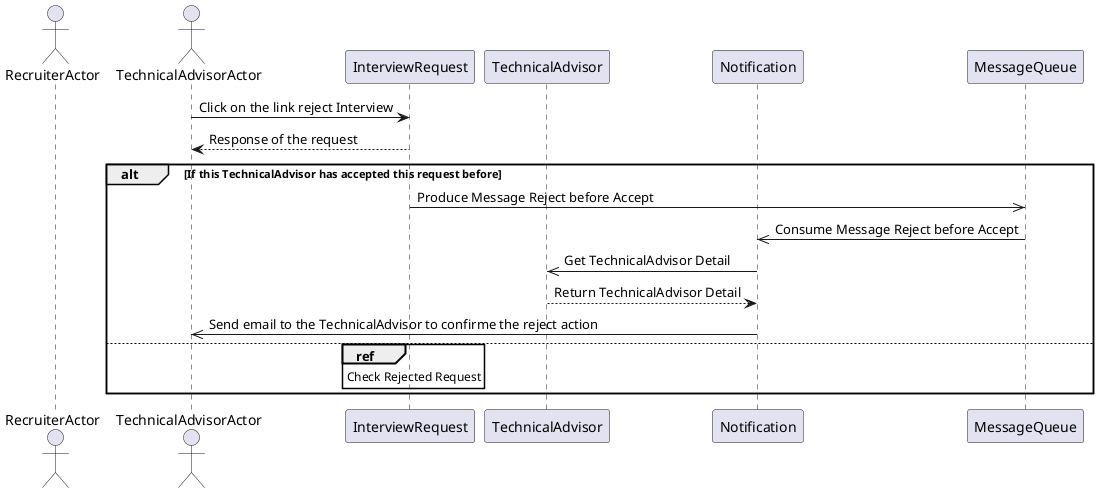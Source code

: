 @startuml
actor RecruiterActor
actor TechnicalAdvisorActor
participant InterviewRequest
participant TechnicalAdvisor
participant Notification
participant MessageQueue

TechnicalAdvisorActor -> InterviewRequest: Click on the link reject Interview
InterviewRequest --> TechnicalAdvisorActor: Response of the request
alt If this TechnicalAdvisor has accepted this request before
    InterviewRequest ->> MessageQueue: Produce Message Reject before Accept
    Notification <<- MessageQueue: Consume Message Reject before Accept
    Notification ->> TechnicalAdvisor: Get TechnicalAdvisor Detail
    TechnicalAdvisor --> Notification: Return TechnicalAdvisor Detail
    Notification ->> TechnicalAdvisorActor: Send email to the TechnicalAdvisor to confirme the reject action
else
    ref over InterviewRequest
        Check Rejected Request
    end ref
end

@enduml